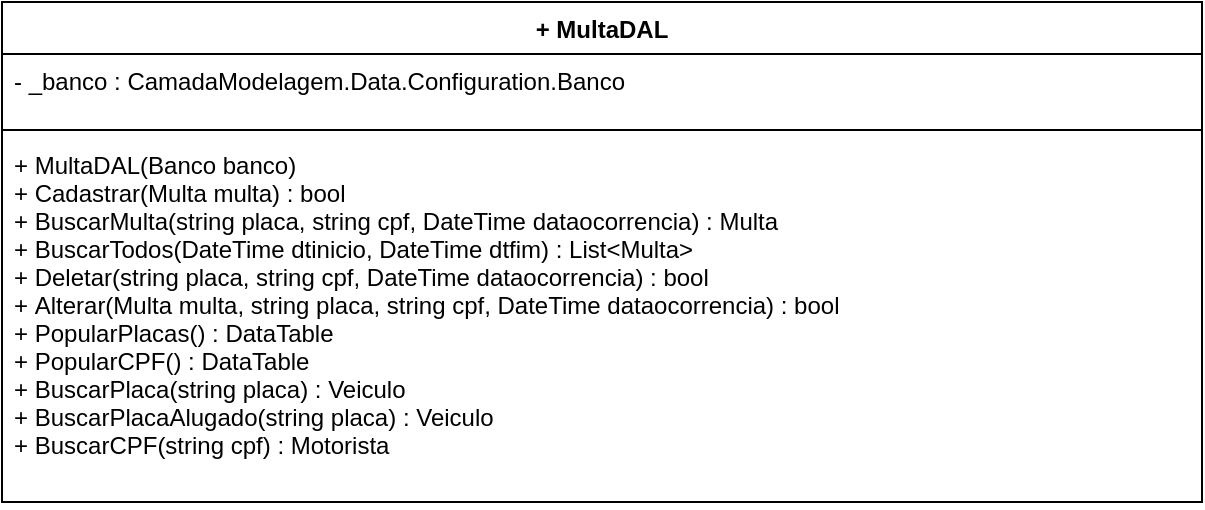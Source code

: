 <mxfile version="12.2.4" type="device" pages="1"><diagram id="-L9IpRQf3EQlU6v8rdQ8" name="Page-1"><mxGraphModel dx="1132" dy="349" grid="1" gridSize="10" guides="1" tooltips="1" connect="1" arrows="1" fold="1" page="1" pageScale="1" pageWidth="1169" pageHeight="827" math="0" shadow="0"><root><mxCell id="0"/><mxCell id="1" parent="0"/><mxCell id="MYMX8F3CuHnzxPZbWVWI-5" value="+ MultaDAL" style="swimlane;fontStyle=1;align=center;verticalAlign=top;childLayout=stackLayout;horizontal=1;startSize=26;horizontalStack=0;resizeParent=1;resizeParentMax=0;resizeLast=0;collapsible=1;marginBottom=0;" parent="1" vertex="1"><mxGeometry x="10" y="70" width="600" height="250" as="geometry"/></mxCell><mxCell id="MYMX8F3CuHnzxPZbWVWI-6" value="- _banco : CamadaModelagem.Data.Configuration.Banco" style="text;strokeColor=none;fillColor=none;align=left;verticalAlign=top;spacingLeft=4;spacingRight=4;overflow=hidden;rotatable=0;points=[[0,0.5],[1,0.5]];portConstraint=eastwest;" parent="MYMX8F3CuHnzxPZbWVWI-5" vertex="1"><mxGeometry y="26" width="600" height="34" as="geometry"/></mxCell><mxCell id="MYMX8F3CuHnzxPZbWVWI-7" value="" style="line;strokeWidth=1;fillColor=none;align=left;verticalAlign=middle;spacingTop=-1;spacingLeft=3;spacingRight=3;rotatable=0;labelPosition=right;points=[];portConstraint=eastwest;" parent="MYMX8F3CuHnzxPZbWVWI-5" vertex="1"><mxGeometry y="60" width="600" height="8" as="geometry"/></mxCell><mxCell id="MYMX8F3CuHnzxPZbWVWI-8" value="+ MultaDAL(Banco banco)&#10;+ Cadastrar(Multa multa) : bool&#10;+ BuscarMulta(string placa, string cpf, DateTime dataocorrencia) : Multa&#10;+ BuscarTodos(DateTime dtinicio, DateTime dtfim) : List&lt;Multa&gt;&#10;+ Deletar(string placa, string cpf, DateTime dataocorrencia) : bool&#10;+ Alterar(Multa multa, string placa, string cpf, DateTime dataocorrencia) : bool&#10;+ PopularPlacas() : DataTable&#10;+ PopularCPF() : DataTable&#10;+ BuscarPlaca(string placa) : Veiculo&#10;+ BuscarPlacaAlugado(string placa) : Veiculo&#10;+ BuscarCPF(string cpf) : Motorista&#10; &#10; " style="text;strokeColor=none;fillColor=none;align=left;verticalAlign=top;spacingLeft=4;spacingRight=4;overflow=hidden;rotatable=0;points=[[0,0.5],[1,0.5]];portConstraint=eastwest;" parent="MYMX8F3CuHnzxPZbWVWI-5" vertex="1"><mxGeometry y="68" width="600" height="182" as="geometry"/></mxCell></root></mxGraphModel></diagram></mxfile>